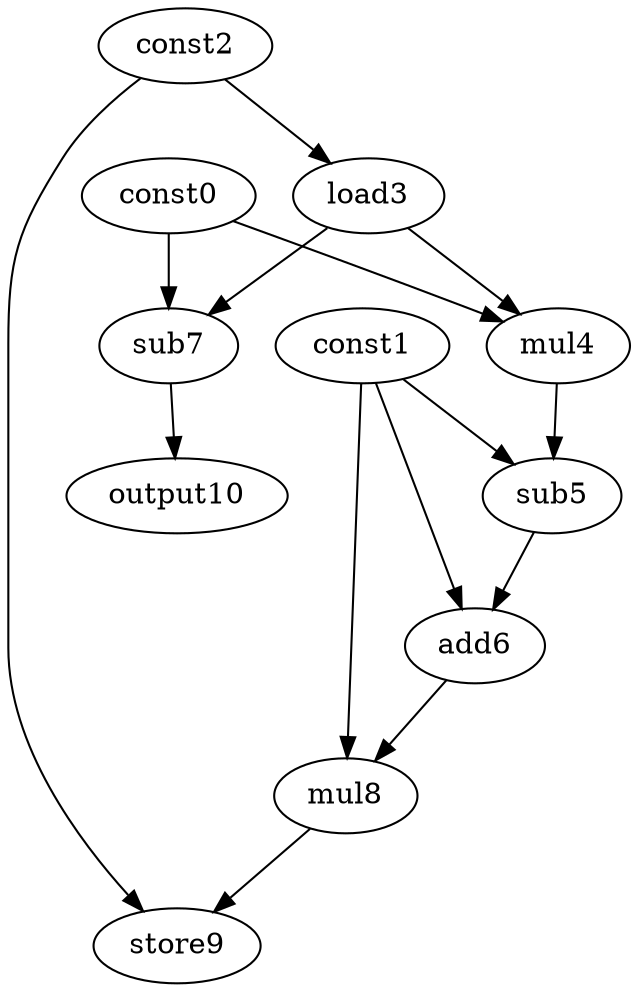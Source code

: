 digraph G { 
const0[opcode=const]; 
const1[opcode=const]; 
const2[opcode=const]; 
load3[opcode=load]; 
mul4[opcode=mul]; 
sub5[opcode=sub]; 
add6[opcode=add]; 
sub7[opcode=sub]; 
mul8[opcode=mul]; 
store9[opcode=store]; 
output10[opcode=output]; 
const2->load3[operand=0];
const0->mul4[operand=0];
load3->mul4[operand=1];
const0->sub7[operand=0];
load3->sub7[operand=1];
const1->sub5[operand=0];
mul4->sub5[operand=1];
sub7->output10[operand=0];
const1->add6[operand=0];
sub5->add6[operand=1];
const1->mul8[operand=0];
add6->mul8[operand=1];
mul8->store9[operand=0];
const2->store9[operand=1];
}
